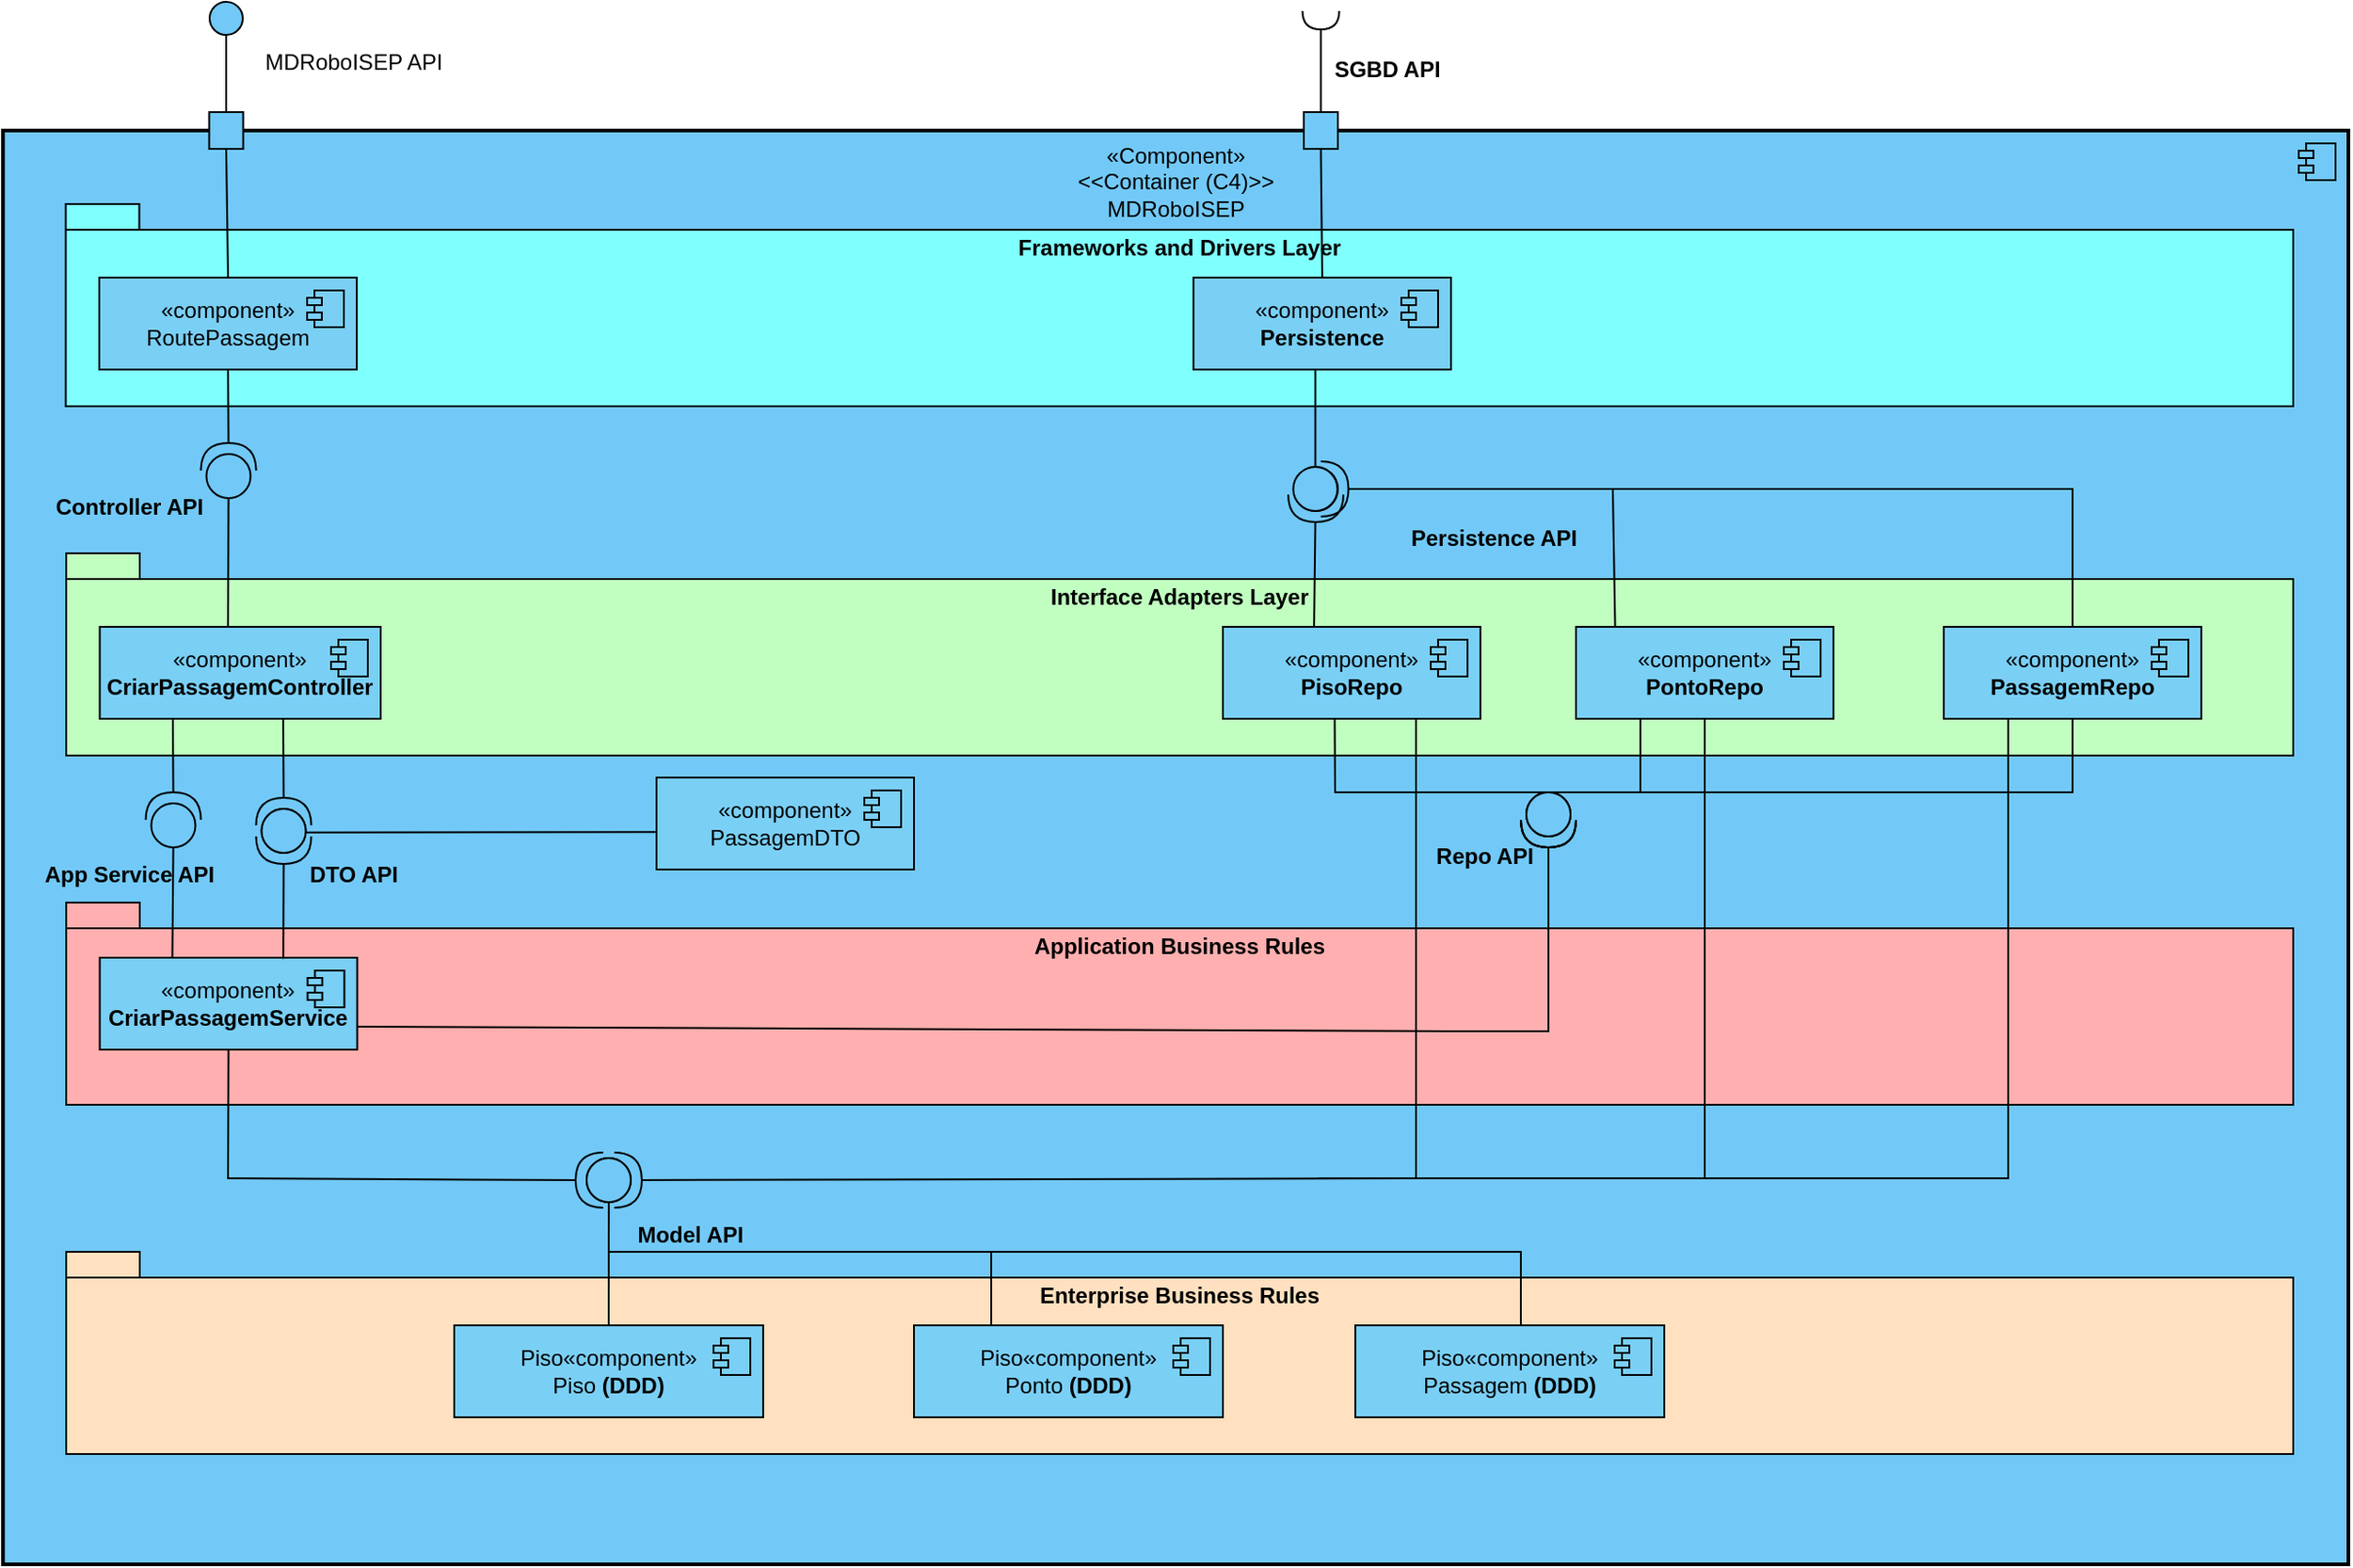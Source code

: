 <mxfile version="22.0.6" type="device">
  <diagram name="Page-1" id="mcRJoiFZVbyGvoiC1dqz">
    <mxGraphModel dx="1909" dy="2167" grid="1" gridSize="10" guides="1" tooltips="1" connect="1" arrows="1" fold="1" page="1" pageScale="1" pageWidth="850" pageHeight="1100" math="0" shadow="0">
      <root>
        <mxCell id="0" />
        <mxCell id="1" parent="0" />
        <mxCell id="tm53eODnrKpvhOiwJkyI-2" value="«Component»&lt;br&gt;&amp;lt;&amp;lt;Container (C4)&amp;gt;&amp;gt;&lt;br&gt;MDRoboISEP" style="html=1;dropTarget=0;whiteSpace=wrap;verticalAlign=top;fillColor=#72C9F7;strokeColor=#000000;strokeWidth=2;" parent="1" vertex="1">
          <mxGeometry x="144.62" y="30" width="1275.38" height="780" as="geometry" />
        </mxCell>
        <mxCell id="tm53eODnrKpvhOiwJkyI-3" value="" style="shape=module;jettyWidth=8;jettyHeight=4;fillColor=#72c9f7;" parent="tm53eODnrKpvhOiwJkyI-2" vertex="1">
          <mxGeometry x="1" width="20" height="20" relative="1" as="geometry">
            <mxPoint x="-27" y="7" as="offset" />
          </mxGeometry>
        </mxCell>
        <mxCell id="tm53eODnrKpvhOiwJkyI-4" value="" style="html=1;rounded=0;fillColor=#72C9F7;" parent="1" vertex="1">
          <mxGeometry x="256.75" y="20" width="18.5" height="20" as="geometry" />
        </mxCell>
        <mxCell id="tm53eODnrKpvhOiwJkyI-5" value="" style="endArrow=none;html=1;rounded=0;align=center;verticalAlign=top;endFill=0;labelBackgroundColor=none;endSize=2;" parent="1" source="tm53eODnrKpvhOiwJkyI-4" target="tm53eODnrKpvhOiwJkyI-6" edge="1">
          <mxGeometry relative="1" as="geometry" />
        </mxCell>
        <mxCell id="tm53eODnrKpvhOiwJkyI-6" value="" style="ellipse;html=1;fontSize=11;align=center;fillColor=#72C9F7;points=[];aspect=fixed;resizable=1;verticalAlign=bottom;labelPosition=center;verticalLabelPosition=top;flipH=1;rotation=0;" parent="1" vertex="1">
          <mxGeometry x="257" y="-40" width="18" height="18" as="geometry" />
        </mxCell>
        <mxCell id="tm53eODnrKpvhOiwJkyI-7" value="MDRoboISEP API" style="text;html=1;align=center;verticalAlign=middle;resizable=0;points=[];autosize=1;strokeColor=none;fillColor=none;" parent="1" vertex="1">
          <mxGeometry x="275" y="-22" width="120" height="30" as="geometry" />
        </mxCell>
        <mxCell id="tm53eODnrKpvhOiwJkyI-12" value="Frameworks and Drivers Layer" style="shape=folder;fontStyle=1;spacingTop=10;tabWidth=40;tabHeight=14;tabPosition=left;html=1;whiteSpace=wrap;verticalAlign=top;fillColor=#80ffff;" parent="1" vertex="1">
          <mxGeometry x="178.75" y="70" width="1211.25" height="110" as="geometry" />
        </mxCell>
        <mxCell id="tm53eODnrKpvhOiwJkyI-13" value="«component»&lt;br&gt;RoutePassagem" style="html=1;dropTarget=0;whiteSpace=wrap;fillColor=#7ACFF5;" parent="1" vertex="1">
          <mxGeometry x="197" y="110" width="140" height="50" as="geometry" />
        </mxCell>
        <mxCell id="tm53eODnrKpvhOiwJkyI-14" value="" style="shape=module;jettyWidth=8;jettyHeight=4;fillColor=#7ACFF5;" parent="tm53eODnrKpvhOiwJkyI-13" vertex="1">
          <mxGeometry x="1" width="20" height="20" relative="1" as="geometry">
            <mxPoint x="-27" y="7" as="offset" />
          </mxGeometry>
        </mxCell>
        <mxCell id="tm53eODnrKpvhOiwJkyI-17" value="«component»&lt;br&gt;&lt;b&gt;Persistence&lt;/b&gt;" style="html=1;dropTarget=0;whiteSpace=wrap;fillColor=#7ACFF5;" parent="1" vertex="1">
          <mxGeometry x="792" y="110" width="140" height="50" as="geometry" />
        </mxCell>
        <mxCell id="tm53eODnrKpvhOiwJkyI-18" value="" style="shape=module;jettyWidth=8;jettyHeight=4;fillColor=#7ACFF5;" parent="tm53eODnrKpvhOiwJkyI-17" vertex="1">
          <mxGeometry x="1" width="20" height="20" relative="1" as="geometry">
            <mxPoint x="-27" y="7" as="offset" />
          </mxGeometry>
        </mxCell>
        <mxCell id="tm53eODnrKpvhOiwJkyI-19" value="Interface Adapters Layer" style="shape=folder;fontStyle=1;spacingTop=10;tabWidth=40;tabHeight=14;tabPosition=left;html=1;whiteSpace=wrap;verticalAlign=top;fillColor=#c0ffc0;" parent="1" vertex="1">
          <mxGeometry x="179" y="260" width="1211" height="110" as="geometry" />
        </mxCell>
        <mxCell id="tm53eODnrKpvhOiwJkyI-20" value="«component»&lt;br&gt;&lt;b&gt;CriarPassagemController&lt;/b&gt;" style="html=1;dropTarget=0;whiteSpace=wrap;fillColor=#7ACFF5;" parent="1" vertex="1">
          <mxGeometry x="197.25" y="300" width="152.75" height="50" as="geometry" />
        </mxCell>
        <mxCell id="tm53eODnrKpvhOiwJkyI-21" value="" style="shape=module;jettyWidth=8;jettyHeight=4;fillColor=#7ACFF5;" parent="tm53eODnrKpvhOiwJkyI-20" vertex="1">
          <mxGeometry x="1" width="20" height="20" relative="1" as="geometry">
            <mxPoint x="-27" y="7" as="offset" />
          </mxGeometry>
        </mxCell>
        <mxCell id="tm53eODnrKpvhOiwJkyI-23" value="" style="shape=providedRequiredInterface;html=1;verticalLabelPosition=bottom;sketch=0;rotation=-90;fillColor=#72c9f7;" parent="1" vertex="1">
          <mxGeometry x="252.25" y="200" width="30" height="30" as="geometry" />
        </mxCell>
        <mxCell id="tm53eODnrKpvhOiwJkyI-24" value="" style="endArrow=none;html=1;rounded=0;exitX=1;exitY=0.5;exitDx=0;exitDy=0;exitPerimeter=0;entryX=0.5;entryY=1;entryDx=0;entryDy=0;" parent="1" source="tm53eODnrKpvhOiwJkyI-23" target="tm53eODnrKpvhOiwJkyI-13" edge="1">
          <mxGeometry width="50" height="50" relative="1" as="geometry">
            <mxPoint x="520" y="210" as="sourcePoint" />
            <mxPoint x="570" y="160" as="targetPoint" />
          </mxGeometry>
        </mxCell>
        <mxCell id="tm53eODnrKpvhOiwJkyI-25" value="" style="endArrow=none;html=1;rounded=0;entryX=0;entryY=0.5;entryDx=0;entryDy=0;entryPerimeter=0;" parent="1" target="tm53eODnrKpvhOiwJkyI-23" edge="1">
          <mxGeometry width="50" height="50" relative="1" as="geometry">
            <mxPoint x="267" y="300" as="sourcePoint" />
            <mxPoint x="277" y="170" as="targetPoint" />
          </mxGeometry>
        </mxCell>
        <mxCell id="tm53eODnrKpvhOiwJkyI-27" value="«component»&lt;br&gt;&lt;b&gt;PisoRepo&lt;/b&gt;" style="html=1;dropTarget=0;whiteSpace=wrap;fillColor=#7ACFF5;" parent="1" vertex="1">
          <mxGeometry x="808" y="300" width="140" height="50" as="geometry" />
        </mxCell>
        <mxCell id="tm53eODnrKpvhOiwJkyI-28" value="" style="shape=module;jettyWidth=8;jettyHeight=4;fillColor=#7ACFF5;" parent="tm53eODnrKpvhOiwJkyI-27" vertex="1">
          <mxGeometry x="1" width="20" height="20" relative="1" as="geometry">
            <mxPoint x="-27" y="7" as="offset" />
          </mxGeometry>
        </mxCell>
        <mxCell id="tm53eODnrKpvhOiwJkyI-29" value="Application Business Rules" style="shape=folder;fontStyle=1;spacingTop=10;tabWidth=40;tabHeight=14;tabPosition=left;html=1;whiteSpace=wrap;verticalAlign=top;fillColor=#ffafaf;" parent="1" vertex="1">
          <mxGeometry x="179" y="450" width="1211" height="110" as="geometry" />
        </mxCell>
        <mxCell id="tm53eODnrKpvhOiwJkyI-30" value="" style="shape=providedRequiredInterface;html=1;verticalLabelPosition=bottom;sketch=0;rotation=-90;fillColor=#72c9f7;" parent="1" vertex="1">
          <mxGeometry x="222.25" y="390" width="30" height="30" as="geometry" />
        </mxCell>
        <mxCell id="tm53eODnrKpvhOiwJkyI-31" value="" style="endArrow=none;html=1;rounded=0;exitX=1;exitY=0.5;exitDx=0;exitDy=0;exitPerimeter=0;entryX=0.5;entryY=1;entryDx=0;entryDy=0;" parent="1" source="tm53eODnrKpvhOiwJkyI-30" edge="1">
          <mxGeometry width="50" height="50" relative="1" as="geometry">
            <mxPoint x="490" y="400" as="sourcePoint" />
            <mxPoint x="237" y="350" as="targetPoint" />
          </mxGeometry>
        </mxCell>
        <mxCell id="tm53eODnrKpvhOiwJkyI-32" value="" style="endArrow=none;html=1;rounded=0;entryX=0;entryY=0.5;entryDx=0;entryDy=0;entryPerimeter=0;exitX=0.282;exitY=0.008;exitDx=0;exitDy=0;exitPerimeter=0;" parent="1" source="tm53eODnrKpvhOiwJkyI-39" target="tm53eODnrKpvhOiwJkyI-30" edge="1">
          <mxGeometry width="50" height="50" relative="1" as="geometry">
            <mxPoint x="237" y="450" as="sourcePoint" />
            <mxPoint x="247" y="360" as="targetPoint" />
          </mxGeometry>
        </mxCell>
        <mxCell id="tm53eODnrKpvhOiwJkyI-33" value="" style="shape=providedRequiredInterface;html=1;verticalLabelPosition=bottom;sketch=0;rotation=-90;fillColor=#72c9f7;" parent="1" vertex="1">
          <mxGeometry x="282.25" y="393" width="30" height="30" as="geometry" />
        </mxCell>
        <mxCell id="tm53eODnrKpvhOiwJkyI-34" value="" style="endArrow=none;html=1;rounded=0;exitX=1;exitY=0.5;exitDx=0;exitDy=0;exitPerimeter=0;entryX=0.5;entryY=1;entryDx=0;entryDy=0;" parent="1" source="tm53eODnrKpvhOiwJkyI-33" edge="1">
          <mxGeometry width="50" height="50" relative="1" as="geometry">
            <mxPoint x="550" y="400" as="sourcePoint" />
            <mxPoint x="297" y="350" as="targetPoint" />
          </mxGeometry>
        </mxCell>
        <mxCell id="tm53eODnrKpvhOiwJkyI-36" value="«component»&lt;br&gt;PassagemDTO" style="html=1;dropTarget=0;whiteSpace=wrap;fillColor=#7ACFF5;" parent="1" vertex="1">
          <mxGeometry x="500" y="382" width="140" height="50" as="geometry" />
        </mxCell>
        <mxCell id="tm53eODnrKpvhOiwJkyI-37" value="" style="shape=module;jettyWidth=8;jettyHeight=4;fillColor=#7ACFF5;" parent="tm53eODnrKpvhOiwJkyI-36" vertex="1">
          <mxGeometry x="1" width="20" height="20" relative="1" as="geometry">
            <mxPoint x="-27" y="7" as="offset" />
          </mxGeometry>
        </mxCell>
        <mxCell id="tm53eODnrKpvhOiwJkyI-38" value="" style="endArrow=none;html=1;rounded=0;exitX=-0.004;exitY=0.593;exitDx=0;exitDy=0;exitPerimeter=0;entryX=0.43;entryY=0.113;entryDx=0;entryDy=0;entryPerimeter=0;" parent="1" source="tm53eODnrKpvhOiwJkyI-36" target="tm53eODnrKpvhOiwJkyI-60" edge="1">
          <mxGeometry width="50" height="50" relative="1" as="geometry">
            <mxPoint x="247" y="460" as="sourcePoint" />
            <mxPoint x="247" y="420" as="targetPoint" />
          </mxGeometry>
        </mxCell>
        <mxCell id="tm53eODnrKpvhOiwJkyI-39" value="«component»&lt;br&gt;&lt;b&gt;CriarPassagemService&lt;/b&gt;" style="html=1;dropTarget=0;whiteSpace=wrap;fillColor=#7ACFF5;" parent="1" vertex="1">
          <mxGeometry x="197.25" y="480" width="140" height="50" as="geometry" />
        </mxCell>
        <mxCell id="tm53eODnrKpvhOiwJkyI-40" value="" style="shape=module;jettyWidth=8;jettyHeight=4;fillColor=#7ACFF5;" parent="tm53eODnrKpvhOiwJkyI-39" vertex="1">
          <mxGeometry x="1" width="20" height="20" relative="1" as="geometry">
            <mxPoint x="-27" y="7" as="offset" />
          </mxGeometry>
        </mxCell>
        <mxCell id="tm53eODnrKpvhOiwJkyI-41" value="" style="endArrow=none;html=1;rounded=0;exitX=0.713;exitY=0.012;exitDx=0;exitDy=0;entryX=1;entryY=0.5;entryDx=0;entryDy=0;entryPerimeter=0;exitPerimeter=0;" parent="1" source="tm53eODnrKpvhOiwJkyI-39" target="tm53eODnrKpvhOiwJkyI-60" edge="1">
          <mxGeometry width="50" height="50" relative="1" as="geometry">
            <mxPoint x="429" y="423" as="sourcePoint" />
            <mxPoint x="319" y="423" as="targetPoint" />
          </mxGeometry>
        </mxCell>
        <mxCell id="tm53eODnrKpvhOiwJkyI-42" value="Enterprise Business Rules" style="shape=folder;fontStyle=1;spacingTop=10;tabWidth=40;tabHeight=14;tabPosition=left;html=1;whiteSpace=wrap;verticalAlign=top;fillColor=#ffe0c0;" parent="1" vertex="1">
          <mxGeometry x="179" y="640" width="1211" height="110" as="geometry" />
        </mxCell>
        <mxCell id="tm53eODnrKpvhOiwJkyI-49" value="" style="shape=providedRequiredInterface;html=1;verticalLabelPosition=bottom;sketch=0;rotation=-180;fillColor=#72c9f7;" parent="1" vertex="1">
          <mxGeometry x="456" y="586" width="30" height="30" as="geometry" />
        </mxCell>
        <mxCell id="tm53eODnrKpvhOiwJkyI-50" value="" style="endArrow=none;html=1;rounded=0;exitX=1;exitY=0.5;exitDx=0;exitDy=0;exitPerimeter=0;entryX=0.5;entryY=1;entryDx=0;entryDy=0;" parent="1" source="tm53eODnrKpvhOiwJkyI-49" target="tm53eODnrKpvhOiwJkyI-39" edge="1">
          <mxGeometry width="50" height="50" relative="1" as="geometry">
            <mxPoint x="557.75" y="590" as="sourcePoint" />
            <mxPoint x="304.75" y="540" as="targetPoint" />
            <Array as="points">
              <mxPoint x="267" y="600" />
            </Array>
          </mxGeometry>
        </mxCell>
        <mxCell id="tm53eODnrKpvhOiwJkyI-51" value="" style="endArrow=none;html=1;rounded=0;entryX=0.402;entryY=0.899;entryDx=0;entryDy=0;entryPerimeter=0;exitX=0.5;exitY=0;exitDx=0;exitDy=0;" parent="1" source="tm53eODnrKpvhOiwJkyI-57" target="tm53eODnrKpvhOiwJkyI-67" edge="1">
          <mxGeometry width="50" height="50" relative="1" as="geometry">
            <mxPoint x="304.75" y="690" as="sourcePoint" />
            <mxPoint x="314.75" y="580" as="targetPoint" />
          </mxGeometry>
        </mxCell>
        <mxCell id="tm53eODnrKpvhOiwJkyI-57" value="Piso«component»&lt;br&gt;Piso&lt;b&gt;&amp;nbsp;(DDD)&lt;/b&gt;" style="html=1;dropTarget=0;whiteSpace=wrap;fillColor=#7ACFF5;" parent="1" vertex="1">
          <mxGeometry x="390" y="680" width="168" height="50" as="geometry" />
        </mxCell>
        <mxCell id="tm53eODnrKpvhOiwJkyI-58" value="" style="shape=module;jettyWidth=8;jettyHeight=4;fillColor=#7ACFF5;" parent="tm53eODnrKpvhOiwJkyI-57" vertex="1">
          <mxGeometry x="1" width="20" height="20" relative="1" as="geometry">
            <mxPoint x="-27" y="7" as="offset" />
          </mxGeometry>
        </mxCell>
        <mxCell id="tm53eODnrKpvhOiwJkyI-60" value="" style="shape=providedRequiredInterface;html=1;verticalLabelPosition=bottom;sketch=0;rotation=90;fillColor=#72c9f7;" parent="1" vertex="1">
          <mxGeometry x="282.25" y="399" width="30" height="30" as="geometry" />
        </mxCell>
        <mxCell id="tm53eODnrKpvhOiwJkyI-61" value="App Service API" style="text;html=1;align=center;verticalAlign=middle;resizable=0;points=[];autosize=1;strokeColor=none;fillColor=none;fontStyle=1" parent="1" vertex="1">
          <mxGeometry x="153.25" y="420" width="120" height="30" as="geometry" />
        </mxCell>
        <mxCell id="tm53eODnrKpvhOiwJkyI-63" value="DTO API" style="text;html=1;align=center;verticalAlign=middle;resizable=0;points=[];autosize=1;strokeColor=none;fillColor=none;fontStyle=1" parent="1" vertex="1">
          <mxGeometry x="300" y="420" width="70" height="30" as="geometry" />
        </mxCell>
        <mxCell id="tm53eODnrKpvhOiwJkyI-64" value="Model API" style="text;html=1;align=center;verticalAlign=middle;resizable=0;points=[];autosize=1;strokeColor=none;fillColor=none;fontStyle=1" parent="1" vertex="1">
          <mxGeometry x="478" y="616" width="80" height="30" as="geometry" />
        </mxCell>
        <mxCell id="tm53eODnrKpvhOiwJkyI-66" value="Controller API" style="text;html=1;align=center;verticalAlign=middle;resizable=0;points=[];autosize=1;strokeColor=none;fillColor=none;fontStyle=1" parent="1" vertex="1">
          <mxGeometry x="163.25" y="220" width="100" height="30" as="geometry" />
        </mxCell>
        <mxCell id="tm53eODnrKpvhOiwJkyI-67" value="" style="shape=providedRequiredInterface;html=1;verticalLabelPosition=bottom;sketch=0;rotation=0;fillColor=#72c9f7;" parent="1" vertex="1">
          <mxGeometry x="462" y="586" width="30" height="30" as="geometry" />
        </mxCell>
        <mxCell id="tm53eODnrKpvhOiwJkyI-70" value="" style="endArrow=none;html=1;rounded=0;exitX=1;exitY=0.5;exitDx=0;exitDy=0;exitPerimeter=0;entryX=0.75;entryY=1;entryDx=0;entryDy=0;" parent="1" source="tm53eODnrKpvhOiwJkyI-67" target="tm53eODnrKpvhOiwJkyI-27" edge="1">
          <mxGeometry width="50" height="50" relative="1" as="geometry">
            <mxPoint x="498" y="574" as="sourcePoint" />
            <mxPoint x="347" y="540" as="targetPoint" />
            <Array as="points">
              <mxPoint x="913" y="600" />
            </Array>
          </mxGeometry>
        </mxCell>
        <mxCell id="tm53eODnrKpvhOiwJkyI-73" value="" style="endArrow=none;html=1;rounded=0;entryX=1;entryY=0.75;entryDx=0;entryDy=0;exitX=1;exitY=0.5;exitDx=0;exitDy=0;exitPerimeter=0;" parent="1" source="tm53eODnrKpvhOiwJkyI-75" target="tm53eODnrKpvhOiwJkyI-39" edge="1">
          <mxGeometry width="50" height="50" relative="1" as="geometry">
            <mxPoint x="853" y="440" as="sourcePoint" />
            <mxPoint x="277" y="540" as="targetPoint" />
            <Array as="points">
              <mxPoint x="985" y="520" />
              <mxPoint x="930" y="520" />
            </Array>
          </mxGeometry>
        </mxCell>
        <mxCell id="tm53eODnrKpvhOiwJkyI-75" value="" style="shape=providedRequiredInterface;html=1;verticalLabelPosition=bottom;sketch=0;rotation=90;fillColor=#72c9f7;" parent="1" vertex="1">
          <mxGeometry x="970" y="390" width="30" height="30" as="geometry" />
        </mxCell>
        <mxCell id="tm53eODnrKpvhOiwJkyI-76" value="" style="endArrow=none;html=1;rounded=0;exitX=0;exitY=0.5;exitDx=0;exitDy=0;exitPerimeter=0;entryX=0.434;entryY=0.992;entryDx=0;entryDy=0;entryPerimeter=0;" parent="1" source="tm53eODnrKpvhOiwJkyI-75" target="tm53eODnrKpvhOiwJkyI-27" edge="1">
          <mxGeometry width="50" height="50" relative="1" as="geometry">
            <mxPoint x="307" y="403" as="sourcePoint" />
            <mxPoint x="855" y="350" as="targetPoint" />
            <Array as="points">
              <mxPoint x="869" y="390" />
            </Array>
          </mxGeometry>
        </mxCell>
        <mxCell id="tm53eODnrKpvhOiwJkyI-80" value="" style="shape=providedRequiredInterface;html=1;verticalLabelPosition=bottom;sketch=0;rotation=90;fillColor=#72c9f7;" parent="1" vertex="1">
          <mxGeometry x="843.5" y="213" width="30" height="30" as="geometry" />
        </mxCell>
        <mxCell id="tm53eODnrKpvhOiwJkyI-81" value="" style="endArrow=none;html=1;rounded=0;exitX=0;exitY=0.5;exitDx=0;exitDy=0;exitPerimeter=0;entryX=0.75;entryY=1;entryDx=0;entryDy=0;" parent="1" edge="1">
          <mxGeometry width="50" height="50" relative="1" as="geometry">
            <mxPoint x="858.25" y="213" as="sourcePoint" />
            <mxPoint x="858.25" y="160.0" as="targetPoint" />
            <Array as="points" />
          </mxGeometry>
        </mxCell>
        <mxCell id="tm53eODnrKpvhOiwJkyI-82" value="" style="endArrow=none;html=1;rounded=0;exitX=1;exitY=0.5;exitDx=0;exitDy=0;exitPerimeter=0;entryX=0.354;entryY=-0.005;entryDx=0;entryDy=0;entryPerimeter=0;" parent="1" target="tm53eODnrKpvhOiwJkyI-27" edge="1">
          <mxGeometry width="50" height="50" relative="1" as="geometry">
            <mxPoint x="858.25" y="243" as="sourcePoint" />
            <mxPoint x="858.25" y="290.0" as="targetPoint" />
            <Array as="points" />
          </mxGeometry>
        </mxCell>
        <mxCell id="tm53eODnrKpvhOiwJkyI-91" value="Persistence API" style="text;html=1;align=center;verticalAlign=middle;resizable=0;points=[];autosize=1;strokeColor=none;fillColor=none;fontStyle=1;glass=1;" parent="1" vertex="1">
          <mxGeometry x="900" y="237" width="110" height="30" as="geometry" />
        </mxCell>
        <mxCell id="tm53eODnrKpvhOiwJkyI-95" value="" style="html=1;rounded=0;fillColor=#72C9F7;" parent="1" vertex="1">
          <mxGeometry x="852" y="20" width="18.5" height="20" as="geometry" />
        </mxCell>
        <mxCell id="tm53eODnrKpvhOiwJkyI-96" value="" style="endArrow=none;html=1;rounded=0;align=center;verticalAlign=top;endFill=0;labelBackgroundColor=none;endSize=2;entryX=1;entryY=0.5;entryDx=0;entryDy=0;entryPerimeter=0;" parent="1" source="tm53eODnrKpvhOiwJkyI-95" target="tm53eODnrKpvhOiwJkyI-98" edge="1">
          <mxGeometry relative="1" as="geometry">
            <mxPoint x="859.25" y="-22" as="targetPoint" />
          </mxGeometry>
        </mxCell>
        <mxCell id="tm53eODnrKpvhOiwJkyI-98" value="" style="shape=requiredInterface;html=1;verticalLabelPosition=bottom;sketch=0;rotation=90;" parent="1" vertex="1">
          <mxGeometry x="856.25" y="-40" width="10" height="20" as="geometry" />
        </mxCell>
        <mxCell id="tm53eODnrKpvhOiwJkyI-99" value="" style="endArrow=none;html=1;rounded=0;align=center;verticalAlign=top;endFill=0;labelBackgroundColor=none;endSize=2;entryX=0.5;entryY=1;entryDx=0;entryDy=0;exitX=0.5;exitY=0;exitDx=0;exitDy=0;" parent="1" source="tm53eODnrKpvhOiwJkyI-17" target="tm53eODnrKpvhOiwJkyI-95" edge="1">
          <mxGeometry relative="1" as="geometry">
            <mxPoint x="869" y="30" as="sourcePoint" />
            <mxPoint x="869" y="-15" as="targetPoint" />
          </mxGeometry>
        </mxCell>
        <mxCell id="tm53eODnrKpvhOiwJkyI-100" value="SGBD API" style="text;html=1;align=center;verticalAlign=middle;resizable=0;points=[];autosize=1;strokeColor=none;fillColor=none;fontStyle=1" parent="1" vertex="1">
          <mxGeometry x="857" y="-18" width="80" height="30" as="geometry" />
        </mxCell>
        <mxCell id="tm53eODnrKpvhOiwJkyI-101" value="" style="endArrow=none;html=1;rounded=0;exitX=0.5;exitY=0;exitDx=0;exitDy=0;entryX=0.5;entryY=1;entryDx=0;entryDy=0;" parent="1" source="tm53eODnrKpvhOiwJkyI-13" target="tm53eODnrKpvhOiwJkyI-4" edge="1">
          <mxGeometry width="50" height="50" relative="1" as="geometry">
            <mxPoint x="277" y="210" as="sourcePoint" />
            <mxPoint x="277" y="170" as="targetPoint" />
          </mxGeometry>
        </mxCell>
        <mxCell id="QIbsjkuZwy3YKBKoMpHP-1" value="«component»&lt;br&gt;&lt;b&gt;PontoRepo&lt;/b&gt;" style="html=1;dropTarget=0;whiteSpace=wrap;fillColor=#7ACFF5;" vertex="1" parent="1">
          <mxGeometry x="1000" y="300" width="140" height="50" as="geometry" />
        </mxCell>
        <mxCell id="QIbsjkuZwy3YKBKoMpHP-2" value="" style="shape=module;jettyWidth=8;jettyHeight=4;fillColor=#7ACFF5;" vertex="1" parent="QIbsjkuZwy3YKBKoMpHP-1">
          <mxGeometry x="1" width="20" height="20" relative="1" as="geometry">
            <mxPoint x="-27" y="7" as="offset" />
          </mxGeometry>
        </mxCell>
        <mxCell id="QIbsjkuZwy3YKBKoMpHP-4" value="«component»&lt;br&gt;&lt;b&gt;PassagemRepo&lt;/b&gt;" style="html=1;dropTarget=0;whiteSpace=wrap;fillColor=#7ACFF5;" vertex="1" parent="1">
          <mxGeometry x="1200" y="300" width="140" height="50" as="geometry" />
        </mxCell>
        <mxCell id="QIbsjkuZwy3YKBKoMpHP-5" value="" style="shape=module;jettyWidth=8;jettyHeight=4;fillColor=#7ACFF5;" vertex="1" parent="QIbsjkuZwy3YKBKoMpHP-4">
          <mxGeometry x="1" width="20" height="20" relative="1" as="geometry">
            <mxPoint x="-27" y="7" as="offset" />
          </mxGeometry>
        </mxCell>
        <mxCell id="QIbsjkuZwy3YKBKoMpHP-11" value="" style="ellipse;whiteSpace=wrap;html=1;align=center;aspect=fixed;fillColor=none;strokeColor=none;resizable=0;perimeter=centerPerimeter;rotatable=0;allowArrows=0;points=[];outlineConnect=1;" vertex="1" parent="1">
          <mxGeometry x="829" y="343" width="10" height="10" as="geometry" />
        </mxCell>
        <mxCell id="QIbsjkuZwy3YKBKoMpHP-14" value="" style="shape=providedRequiredInterface;html=1;verticalLabelPosition=bottom;sketch=0;rotation=0;fillColor=#72c9f7;" vertex="1" parent="1">
          <mxGeometry x="846.25" y="210" width="30" height="30" as="geometry" />
        </mxCell>
        <mxCell id="QIbsjkuZwy3YKBKoMpHP-16" value="" style="endArrow=none;html=1;rounded=0;exitX=1;exitY=0.5;exitDx=0;exitDy=0;exitPerimeter=0;entryX=0.152;entryY=-0.005;entryDx=0;entryDy=0;entryPerimeter=0;" edge="1" parent="1" source="QIbsjkuZwy3YKBKoMpHP-14" target="QIbsjkuZwy3YKBKoMpHP-1">
          <mxGeometry width="50" height="50" relative="1" as="geometry">
            <mxPoint x="1020" y="250" as="sourcePoint" />
            <mxPoint x="1020" y="290" as="targetPoint" />
            <Array as="points">
              <mxPoint x="1020" y="225" />
            </Array>
          </mxGeometry>
        </mxCell>
        <mxCell id="QIbsjkuZwy3YKBKoMpHP-18" value="" style="endArrow=none;html=1;rounded=0;entryX=0.5;entryY=0;entryDx=0;entryDy=0;exitX=1;exitY=0.5;exitDx=0;exitDy=0;exitPerimeter=0;" edge="1" parent="1" target="QIbsjkuZwy3YKBKoMpHP-4">
          <mxGeometry width="50" height="50" relative="1" as="geometry">
            <mxPoint x="1015" y="225" as="sourcePoint" />
            <mxPoint x="1119.81" y="290" as="targetPoint" />
            <Array as="points">
              <mxPoint x="1270" y="225" />
            </Array>
          </mxGeometry>
        </mxCell>
        <mxCell id="QIbsjkuZwy3YKBKoMpHP-19" value="" style="endArrow=none;html=1;rounded=0;entryX=0.5;entryY=1;entryDx=0;entryDy=0;" edge="1" parent="1" target="QIbsjkuZwy3YKBKoMpHP-1">
          <mxGeometry width="50" height="50" relative="1" as="geometry">
            <mxPoint x="900" y="600" as="sourcePoint" />
            <mxPoint x="907" y="350" as="targetPoint" />
            <Array as="points">
              <mxPoint x="1070" y="600" />
            </Array>
          </mxGeometry>
        </mxCell>
        <mxCell id="QIbsjkuZwy3YKBKoMpHP-20" value="" style="endArrow=none;html=1;rounded=0;entryX=0.25;entryY=1;entryDx=0;entryDy=0;" edge="1" parent="1" target="QIbsjkuZwy3YKBKoMpHP-4">
          <mxGeometry width="50" height="50" relative="1" as="geometry">
            <mxPoint x="860" y="600" as="sourcePoint" />
            <mxPoint x="1190" y="340" as="targetPoint" />
            <Array as="points">
              <mxPoint x="1235" y="600" />
            </Array>
          </mxGeometry>
        </mxCell>
        <mxCell id="QIbsjkuZwy3YKBKoMpHP-24" value="" style="shape=providedRequiredInterface;html=1;verticalLabelPosition=bottom;sketch=0;rotation=90;fillColor=#72c9f7;" vertex="1" parent="1">
          <mxGeometry x="970" y="390" width="30" height="30" as="geometry" />
        </mxCell>
        <mxCell id="QIbsjkuZwy3YKBKoMpHP-26" value="" style="endArrow=none;html=1;rounded=0;exitX=0;exitY=0.5;exitDx=0;exitDy=0;exitPerimeter=0;entryX=0.25;entryY=1;entryDx=0;entryDy=0;" edge="1" parent="1" source="QIbsjkuZwy3YKBKoMpHP-24" target="QIbsjkuZwy3YKBKoMpHP-1">
          <mxGeometry width="50" height="50" relative="1" as="geometry">
            <mxPoint x="1065" y="530" as="sourcePoint" />
            <mxPoint x="1030" y="350" as="targetPoint" />
            <Array as="points">
              <mxPoint x="1035" y="390" />
            </Array>
          </mxGeometry>
        </mxCell>
        <mxCell id="QIbsjkuZwy3YKBKoMpHP-27" value="" style="endArrow=none;html=1;rounded=0;entryX=0.5;entryY=1;entryDx=0;entryDy=0;exitX=0;exitY=0.5;exitDx=0;exitDy=0;exitPerimeter=0;" edge="1" parent="1" source="QIbsjkuZwy3YKBKoMpHP-28" target="QIbsjkuZwy3YKBKoMpHP-4">
          <mxGeometry width="50" height="50" relative="1" as="geometry">
            <mxPoint x="1234.7" y="382" as="sourcePoint" />
            <mxPoint x="1234.7" y="340" as="targetPoint" />
            <Array as="points">
              <mxPoint x="1155" y="390" />
              <mxPoint x="1270" y="390" />
            </Array>
          </mxGeometry>
        </mxCell>
        <mxCell id="QIbsjkuZwy3YKBKoMpHP-28" value="" style="shape=providedRequiredInterface;html=1;verticalLabelPosition=bottom;sketch=0;rotation=90;fillColor=#72c9f7;" vertex="1" parent="1">
          <mxGeometry x="970" y="390" width="30" height="30" as="geometry" />
        </mxCell>
        <mxCell id="QIbsjkuZwy3YKBKoMpHP-29" value="Repo API" style="text;html=1;align=center;verticalAlign=middle;resizable=0;points=[];autosize=1;strokeColor=none;fillColor=none;fontStyle=1" vertex="1" parent="1">
          <mxGeometry x="910" y="410" width="80" height="30" as="geometry" />
        </mxCell>
        <mxCell id="QIbsjkuZwy3YKBKoMpHP-34" value="Piso«component»&lt;br&gt;Ponto&lt;b&gt;&amp;nbsp;(DDD)&lt;/b&gt;" style="html=1;dropTarget=0;whiteSpace=wrap;fillColor=#7ACFF5;" vertex="1" parent="1">
          <mxGeometry x="640" y="680" width="168" height="50" as="geometry" />
        </mxCell>
        <mxCell id="QIbsjkuZwy3YKBKoMpHP-35" value="" style="shape=module;jettyWidth=8;jettyHeight=4;fillColor=#7ACFF5;" vertex="1" parent="QIbsjkuZwy3YKBKoMpHP-34">
          <mxGeometry x="1" width="20" height="20" relative="1" as="geometry">
            <mxPoint x="-27" y="7" as="offset" />
          </mxGeometry>
        </mxCell>
        <mxCell id="QIbsjkuZwy3YKBKoMpHP-36" value="Piso«component»&lt;br&gt;Passagem&lt;b&gt; (DDD)&lt;/b&gt;" style="html=1;dropTarget=0;whiteSpace=wrap;fillColor=#7ACFF5;" vertex="1" parent="1">
          <mxGeometry x="880" y="680" width="168" height="50" as="geometry" />
        </mxCell>
        <mxCell id="QIbsjkuZwy3YKBKoMpHP-37" value="" style="shape=module;jettyWidth=8;jettyHeight=4;fillColor=#7ACFF5;" vertex="1" parent="QIbsjkuZwy3YKBKoMpHP-36">
          <mxGeometry x="1" width="20" height="20" relative="1" as="geometry">
            <mxPoint x="-27" y="7" as="offset" />
          </mxGeometry>
        </mxCell>
        <mxCell id="QIbsjkuZwy3YKBKoMpHP-39" value="" style="endArrow=none;html=1;rounded=0;exitX=0.25;exitY=0;exitDx=0;exitDy=0;" edge="1" parent="1" source="QIbsjkuZwy3YKBKoMpHP-34">
          <mxGeometry width="50" height="50" relative="1" as="geometry">
            <mxPoint x="676" y="680.0" as="sourcePoint" />
            <mxPoint x="474" y="640" as="targetPoint" />
            <Array as="points">
              <mxPoint x="682" y="640" />
            </Array>
          </mxGeometry>
        </mxCell>
        <mxCell id="QIbsjkuZwy3YKBKoMpHP-41" value="" style="endArrow=none;html=1;rounded=0;exitX=0.25;exitY=0;exitDx=0;exitDy=0;" edge="1" parent="1">
          <mxGeometry width="50" height="50" relative="1" as="geometry">
            <mxPoint x="970" y="680" as="sourcePoint" />
            <mxPoint x="680" y="640" as="targetPoint" />
            <Array as="points">
              <mxPoint x="970" y="640" />
            </Array>
          </mxGeometry>
        </mxCell>
      </root>
    </mxGraphModel>
  </diagram>
</mxfile>
